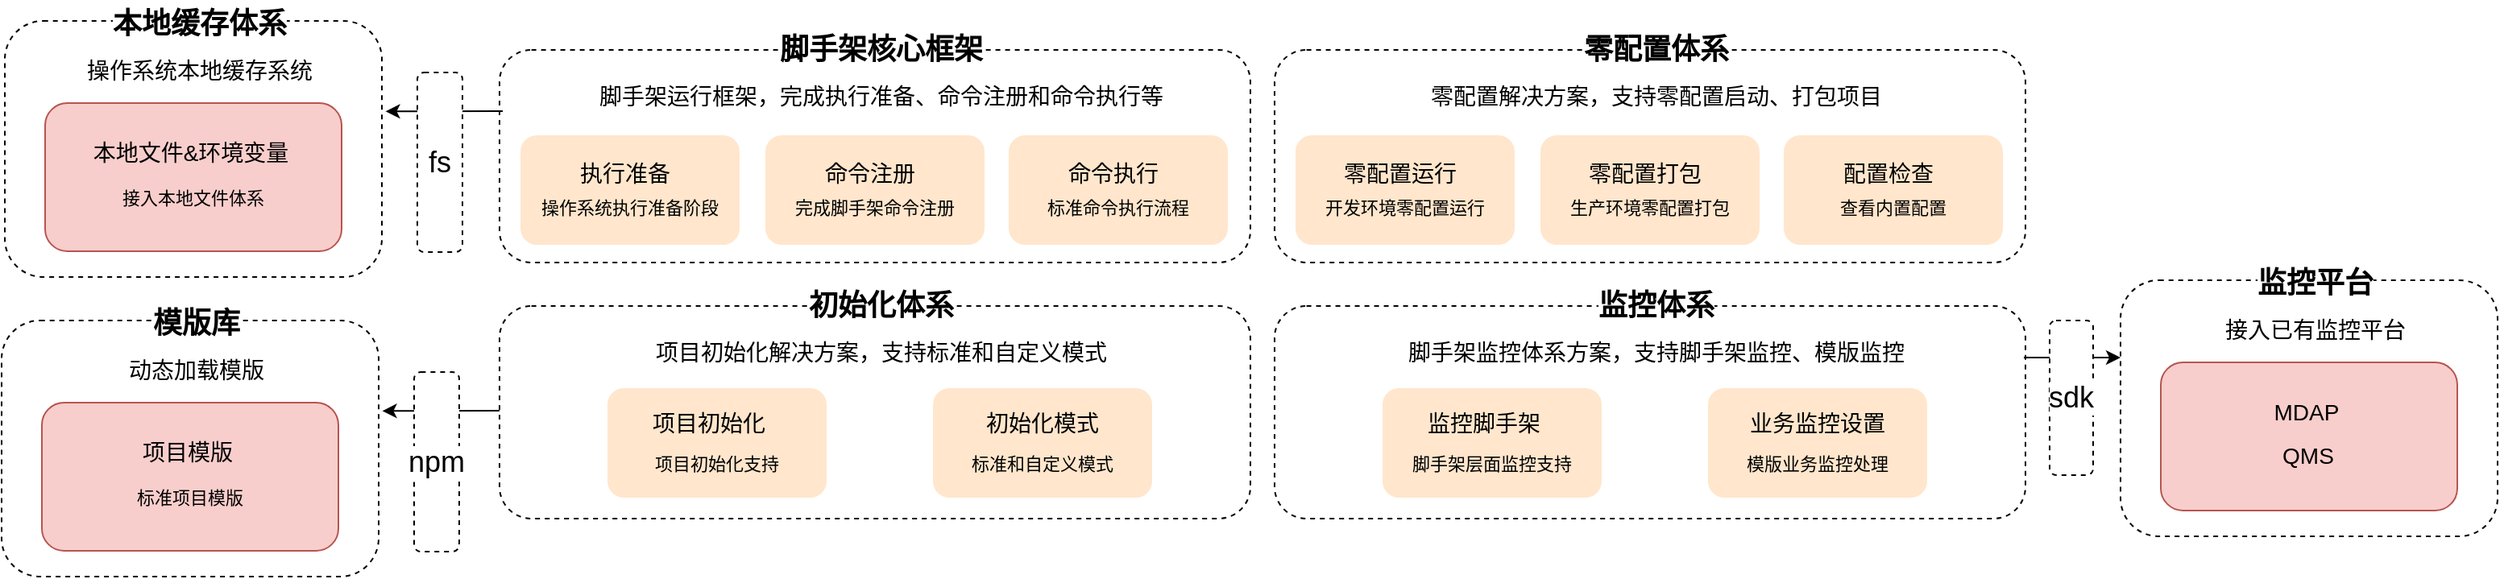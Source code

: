 <mxfile version="20.2.5" type="github">
  <diagram id="F-SE7Sym3-PFCHN_JQfC" name="第 1 页">
    <mxGraphModel dx="1950" dy="1295" grid="0" gridSize="10" guides="1" tooltips="1" connect="1" arrows="1" fold="1" page="1" pageScale="1" pageWidth="3300" pageHeight="4681" math="0" shadow="0">
      <root>
        <mxCell id="0" />
        <mxCell id="1" parent="0" />
        <mxCell id="l9DQmeAumg8c1uJfxNRd-9" value="" style="rounded=1;whiteSpace=wrap;html=1;shadow=0;fontSize=14;fillColor=default;dashed=1;" vertex="1" parent="1">
          <mxGeometry x="851" y="413" width="466" height="132" as="geometry" />
        </mxCell>
        <mxCell id="-6cKAZ_qmYNIZ3fPFNuH-1" value="" style="rounded=1;whiteSpace=wrap;html=1;aspect=fixed;rotation=0;shadow=0;fillColor=#ffe6cc;strokeColor=none;" parent="1" vertex="1">
          <mxGeometry x="864" y="466" width="136" height="68" as="geometry" />
        </mxCell>
        <mxCell id="l9DQmeAumg8c1uJfxNRd-1" value="&lt;font style=&quot;font-size: 14px;&quot;&gt;执行准备&lt;/font&gt;" style="text;html=1;strokeColor=none;fillColor=none;align=center;verticalAlign=middle;whiteSpace=wrap;rounded=0;" vertex="1" parent="1">
          <mxGeometry x="874" y="479" width="110" height="22" as="geometry" />
        </mxCell>
        <mxCell id="l9DQmeAumg8c1uJfxNRd-2" value="&lt;font style=&quot;font-size: 11px;&quot;&gt;操作系统执行准备阶段&lt;/font&gt;" style="text;html=1;strokeColor=none;fillColor=none;align=center;verticalAlign=middle;whiteSpace=wrap;rounded=0;" vertex="1" parent="1">
          <mxGeometry x="864" y="497" width="136" height="27" as="geometry" />
        </mxCell>
        <mxCell id="l9DQmeAumg8c1uJfxNRd-3" value="" style="rounded=1;whiteSpace=wrap;html=1;aspect=fixed;rotation=0;shadow=0;fillColor=#ffe6cc;strokeColor=none;" vertex="1" parent="1">
          <mxGeometry x="1016" y="466" width="136" height="68" as="geometry" />
        </mxCell>
        <mxCell id="l9DQmeAumg8c1uJfxNRd-4" value="&lt;span style=&quot;font-size: 14px;&quot;&gt;命令注册&lt;/span&gt;" style="text;html=1;strokeColor=none;fillColor=none;align=center;verticalAlign=middle;whiteSpace=wrap;rounded=0;" vertex="1" parent="1">
          <mxGeometry x="1026" y="479" width="110" height="22" as="geometry" />
        </mxCell>
        <mxCell id="l9DQmeAumg8c1uJfxNRd-5" value="&lt;font style=&quot;font-size: 11px;&quot;&gt;完成脚手架命令注册&lt;/font&gt;" style="text;html=1;strokeColor=none;fillColor=none;align=center;verticalAlign=middle;whiteSpace=wrap;rounded=0;" vertex="1" parent="1">
          <mxGeometry x="1016" y="497" width="136" height="27" as="geometry" />
        </mxCell>
        <mxCell id="l9DQmeAumg8c1uJfxNRd-6" value="" style="rounded=1;whiteSpace=wrap;html=1;aspect=fixed;rotation=0;shadow=0;fillColor=#ffe6cc;strokeColor=none;" vertex="1" parent="1">
          <mxGeometry x="1167" y="466" width="136" height="68" as="geometry" />
        </mxCell>
        <mxCell id="l9DQmeAumg8c1uJfxNRd-7" value="&lt;font style=&quot;font-size: 14px;&quot;&gt;命令执行&lt;/font&gt;" style="text;html=1;strokeColor=none;fillColor=none;align=center;verticalAlign=middle;whiteSpace=wrap;rounded=0;" vertex="1" parent="1">
          <mxGeometry x="1177" y="479" width="110" height="22" as="geometry" />
        </mxCell>
        <mxCell id="l9DQmeAumg8c1uJfxNRd-8" value="&lt;font style=&quot;font-size: 11px;&quot;&gt;标准命令执行流程&lt;/font&gt;" style="text;html=1;strokeColor=none;fillColor=none;align=center;verticalAlign=middle;whiteSpace=wrap;rounded=0;" vertex="1" parent="1">
          <mxGeometry x="1167" y="497" width="136" height="27" as="geometry" />
        </mxCell>
        <mxCell id="l9DQmeAumg8c1uJfxNRd-10" value="脚手架运行框架，完成执行准备、命令注册和命令执行等" style="text;html=1;strokeColor=none;fillColor=none;align=center;verticalAlign=middle;whiteSpace=wrap;rounded=0;shadow=0;dashed=1;fontSize=14;" vertex="1" parent="1">
          <mxGeometry x="877" y="429" width="422" height="26" as="geometry" />
        </mxCell>
        <mxCell id="l9DQmeAumg8c1uJfxNRd-11" value="&lt;span style=&quot;background-color: rgb(255, 255, 255);&quot;&gt;&lt;b&gt;&lt;font style=&quot;font-size: 18px;&quot;&gt;脚手架核心框架&lt;/font&gt;&lt;/b&gt;&lt;/span&gt;" style="text;html=1;strokeColor=none;fillColor=none;align=center;verticalAlign=middle;whiteSpace=wrap;rounded=0;shadow=0;dashed=1;fontSize=14;" vertex="1" parent="1">
          <mxGeometry x="1009" y="398" width="158" height="29" as="geometry" />
        </mxCell>
        <mxCell id="l9DQmeAumg8c1uJfxNRd-12" value="" style="rounded=1;whiteSpace=wrap;html=1;shadow=0;fontSize=14;fillColor=default;dashed=1;" vertex="1" parent="1">
          <mxGeometry x="851" y="572" width="466" height="132" as="geometry" />
        </mxCell>
        <mxCell id="l9DQmeAumg8c1uJfxNRd-13" value="" style="rounded=1;whiteSpace=wrap;html=1;aspect=fixed;rotation=0;shadow=0;fillColor=#ffe6cc;strokeColor=none;" vertex="1" parent="1">
          <mxGeometry x="918" y="623" width="136" height="68" as="geometry" />
        </mxCell>
        <mxCell id="l9DQmeAumg8c1uJfxNRd-14" value="&lt;font style=&quot;font-size: 14px;&quot;&gt;项目初始化&lt;/font&gt;" style="text;html=1;strokeColor=none;fillColor=none;align=center;verticalAlign=middle;whiteSpace=wrap;rounded=0;" vertex="1" parent="1">
          <mxGeometry x="926" y="634" width="110" height="22" as="geometry" />
        </mxCell>
        <mxCell id="l9DQmeAumg8c1uJfxNRd-15" value="&lt;font style=&quot;font-size: 11px;&quot;&gt;项目初始化支持&lt;/font&gt;" style="text;html=1;strokeColor=none;fillColor=none;align=center;verticalAlign=middle;whiteSpace=wrap;rounded=0;" vertex="1" parent="1">
          <mxGeometry x="918" y="656" width="136" height="27" as="geometry" />
        </mxCell>
        <mxCell id="l9DQmeAumg8c1uJfxNRd-16" value="" style="rounded=1;whiteSpace=wrap;html=1;aspect=fixed;rotation=0;shadow=0;fillColor=#ffe6cc;strokeColor=none;" vertex="1" parent="1">
          <mxGeometry x="1120" y="623" width="136" height="68" as="geometry" />
        </mxCell>
        <mxCell id="l9DQmeAumg8c1uJfxNRd-18" value="&lt;font style=&quot;font-size: 11px;&quot;&gt;标准和自定义模式&lt;/font&gt;" style="text;html=1;strokeColor=none;fillColor=none;align=center;verticalAlign=middle;whiteSpace=wrap;rounded=0;" vertex="1" parent="1">
          <mxGeometry x="1120" y="656" width="136" height="27" as="geometry" />
        </mxCell>
        <mxCell id="l9DQmeAumg8c1uJfxNRd-22" value="项目初始化解决方案，支持标准和自定义模式" style="text;html=1;strokeColor=none;fillColor=none;align=center;verticalAlign=middle;whiteSpace=wrap;rounded=0;shadow=0;dashed=1;fontSize=14;" vertex="1" parent="1">
          <mxGeometry x="877" y="588" width="422" height="26" as="geometry" />
        </mxCell>
        <mxCell id="l9DQmeAumg8c1uJfxNRd-23" value="&lt;span style=&quot;background-color: rgb(255, 255, 255);&quot;&gt;&lt;b&gt;&lt;font style=&quot;font-size: 18px;&quot;&gt;初始化体系&lt;/font&gt;&lt;/b&gt;&lt;/span&gt;" style="text;html=1;strokeColor=none;fillColor=none;align=center;verticalAlign=middle;whiteSpace=wrap;rounded=0;shadow=0;dashed=1;fontSize=14;" vertex="1" parent="1">
          <mxGeometry x="1009" y="557" width="158" height="29" as="geometry" />
        </mxCell>
        <mxCell id="l9DQmeAumg8c1uJfxNRd-24" value="&lt;span style=&quot;font-size: 14px;&quot;&gt;初始化模式&lt;/span&gt;" style="text;html=1;strokeColor=none;fillColor=none;align=center;verticalAlign=middle;whiteSpace=wrap;rounded=0;" vertex="1" parent="1">
          <mxGeometry x="1133" y="634" width="110" height="22" as="geometry" />
        </mxCell>
        <mxCell id="l9DQmeAumg8c1uJfxNRd-36" value="" style="rounded=1;whiteSpace=wrap;html=1;shadow=0;fontSize=14;fillColor=default;dashed=1;" vertex="1" parent="1">
          <mxGeometry x="1332" y="413" width="466" height="132" as="geometry" />
        </mxCell>
        <mxCell id="l9DQmeAumg8c1uJfxNRd-37" value="" style="rounded=1;whiteSpace=wrap;html=1;aspect=fixed;rotation=0;shadow=0;fillColor=#ffe6cc;strokeColor=none;" vertex="1" parent="1">
          <mxGeometry x="1345" y="466" width="136" height="68" as="geometry" />
        </mxCell>
        <mxCell id="l9DQmeAumg8c1uJfxNRd-38" value="&lt;font style=&quot;font-size: 14px;&quot;&gt;零配置运行&lt;/font&gt;" style="text;html=1;strokeColor=none;fillColor=none;align=center;verticalAlign=middle;whiteSpace=wrap;rounded=0;" vertex="1" parent="1">
          <mxGeometry x="1355" y="479" width="110" height="22" as="geometry" />
        </mxCell>
        <mxCell id="l9DQmeAumg8c1uJfxNRd-39" value="&lt;span style=&quot;font-size: 11px;&quot;&gt;开发环境零配置运行&lt;/span&gt;" style="text;html=1;strokeColor=none;fillColor=none;align=center;verticalAlign=middle;whiteSpace=wrap;rounded=0;" vertex="1" parent="1">
          <mxGeometry x="1345" y="497" width="136" height="27" as="geometry" />
        </mxCell>
        <mxCell id="l9DQmeAumg8c1uJfxNRd-40" value="" style="rounded=1;whiteSpace=wrap;html=1;aspect=fixed;rotation=0;shadow=0;fillColor=#ffe6cc;strokeColor=none;" vertex="1" parent="1">
          <mxGeometry x="1497" y="466" width="136" height="68" as="geometry" />
        </mxCell>
        <mxCell id="l9DQmeAumg8c1uJfxNRd-41" value="&lt;span style=&quot;font-size: 14px;&quot;&gt;零配置打包&lt;/span&gt;" style="text;html=1;strokeColor=none;fillColor=none;align=center;verticalAlign=middle;whiteSpace=wrap;rounded=0;" vertex="1" parent="1">
          <mxGeometry x="1507" y="479" width="110" height="22" as="geometry" />
        </mxCell>
        <mxCell id="l9DQmeAumg8c1uJfxNRd-42" value="&lt;font style=&quot;font-size: 11px;&quot;&gt;生产环境零配置打包&lt;/font&gt;" style="text;html=1;strokeColor=none;fillColor=none;align=center;verticalAlign=middle;whiteSpace=wrap;rounded=0;" vertex="1" parent="1">
          <mxGeometry x="1497" y="497" width="136" height="27" as="geometry" />
        </mxCell>
        <mxCell id="l9DQmeAumg8c1uJfxNRd-43" value="" style="rounded=1;whiteSpace=wrap;html=1;aspect=fixed;rotation=0;shadow=0;fillColor=#ffe6cc;strokeColor=none;" vertex="1" parent="1">
          <mxGeometry x="1648" y="466" width="136" height="68" as="geometry" />
        </mxCell>
        <mxCell id="l9DQmeAumg8c1uJfxNRd-44" value="&lt;span style=&quot;font-size: 14px;&quot;&gt;配置检查&lt;/span&gt;" style="text;html=1;strokeColor=none;fillColor=none;align=center;verticalAlign=middle;whiteSpace=wrap;rounded=0;" vertex="1" parent="1">
          <mxGeometry x="1658" y="479" width="110" height="22" as="geometry" />
        </mxCell>
        <mxCell id="l9DQmeAumg8c1uJfxNRd-45" value="&lt;font style=&quot;font-size: 11px;&quot;&gt;查看内置配置&lt;/font&gt;" style="text;html=1;strokeColor=none;fillColor=none;align=center;verticalAlign=middle;whiteSpace=wrap;rounded=0;" vertex="1" parent="1">
          <mxGeometry x="1648" y="497" width="136" height="27" as="geometry" />
        </mxCell>
        <mxCell id="l9DQmeAumg8c1uJfxNRd-46" value="零配置解决方案，支持零配置启动、打包项目" style="text;html=1;strokeColor=none;fillColor=none;align=center;verticalAlign=middle;whiteSpace=wrap;rounded=0;shadow=0;dashed=1;fontSize=14;" vertex="1" parent="1">
          <mxGeometry x="1358" y="429" width="422" height="26" as="geometry" />
        </mxCell>
        <mxCell id="l9DQmeAumg8c1uJfxNRd-47" value="&lt;span style=&quot;font-size: 18px; background-color: rgb(255, 255, 255);&quot;&gt;&lt;b&gt;零配置体系&lt;/b&gt;&lt;/span&gt;" style="text;html=1;strokeColor=none;fillColor=none;align=center;verticalAlign=middle;whiteSpace=wrap;rounded=0;shadow=0;dashed=1;fontSize=14;" vertex="1" parent="1">
          <mxGeometry x="1490" y="398" width="158" height="29" as="geometry" />
        </mxCell>
        <mxCell id="l9DQmeAumg8c1uJfxNRd-60" value="" style="rounded=1;whiteSpace=wrap;html=1;shadow=0;fontSize=14;fillColor=default;dashed=1;" vertex="1" parent="1">
          <mxGeometry x="1332" y="572" width="466" height="132" as="geometry" />
        </mxCell>
        <mxCell id="l9DQmeAumg8c1uJfxNRd-61" value="" style="rounded=1;whiteSpace=wrap;html=1;aspect=fixed;rotation=0;shadow=0;fillColor=#ffe6cc;strokeColor=none;" vertex="1" parent="1">
          <mxGeometry x="1399" y="623" width="136" height="68" as="geometry" />
        </mxCell>
        <mxCell id="l9DQmeAumg8c1uJfxNRd-62" value="&lt;span style=&quot;font-size: 14px;&quot;&gt;监控脚手架&lt;/span&gt;" style="text;html=1;strokeColor=none;fillColor=none;align=center;verticalAlign=middle;whiteSpace=wrap;rounded=0;" vertex="1" parent="1">
          <mxGeometry x="1407" y="634" width="110" height="22" as="geometry" />
        </mxCell>
        <mxCell id="l9DQmeAumg8c1uJfxNRd-63" value="&lt;font style=&quot;font-size: 11px;&quot;&gt;脚手架层面监控支持&lt;/font&gt;" style="text;html=1;strokeColor=none;fillColor=none;align=center;verticalAlign=middle;whiteSpace=wrap;rounded=0;" vertex="1" parent="1">
          <mxGeometry x="1399" y="656" width="136" height="27" as="geometry" />
        </mxCell>
        <mxCell id="l9DQmeAumg8c1uJfxNRd-64" value="" style="rounded=1;whiteSpace=wrap;html=1;aspect=fixed;rotation=0;shadow=0;fillColor=#ffe6cc;strokeColor=none;" vertex="1" parent="1">
          <mxGeometry x="1601" y="623" width="136" height="68" as="geometry" />
        </mxCell>
        <mxCell id="l9DQmeAumg8c1uJfxNRd-65" value="&lt;font style=&quot;font-size: 11px;&quot;&gt;模版业务监控处理&lt;/font&gt;" style="text;html=1;strokeColor=none;fillColor=none;align=center;verticalAlign=middle;whiteSpace=wrap;rounded=0;" vertex="1" parent="1">
          <mxGeometry x="1601" y="656" width="136" height="27" as="geometry" />
        </mxCell>
        <mxCell id="l9DQmeAumg8c1uJfxNRd-66" value="脚手架监控体系方案，支持脚手架监控、模版监控" style="text;html=1;strokeColor=none;fillColor=none;align=center;verticalAlign=middle;whiteSpace=wrap;rounded=0;shadow=0;dashed=1;fontSize=14;" vertex="1" parent="1">
          <mxGeometry x="1358" y="588" width="422" height="26" as="geometry" />
        </mxCell>
        <mxCell id="l9DQmeAumg8c1uJfxNRd-67" value="&lt;span style=&quot;background-color: rgb(255, 255, 255);&quot;&gt;&lt;b&gt;&lt;font style=&quot;font-size: 18px;&quot;&gt;监控体系&lt;/font&gt;&lt;/b&gt;&lt;/span&gt;" style="text;html=1;strokeColor=none;fillColor=none;align=center;verticalAlign=middle;whiteSpace=wrap;rounded=0;shadow=0;dashed=1;fontSize=14;" vertex="1" parent="1">
          <mxGeometry x="1490" y="557" width="158" height="29" as="geometry" />
        </mxCell>
        <mxCell id="l9DQmeAumg8c1uJfxNRd-68" value="&lt;span style=&quot;font-size: 14px;&quot;&gt;业务监控设置&lt;/span&gt;" style="text;html=1;strokeColor=none;fillColor=none;align=center;verticalAlign=middle;whiteSpace=wrap;rounded=0;" vertex="1" parent="1">
          <mxGeometry x="1614" y="634" width="110" height="22" as="geometry" />
        </mxCell>
        <mxCell id="l9DQmeAumg8c1uJfxNRd-70" value="" style="rounded=1;whiteSpace=wrap;html=1;shadow=0;fontSize=14;fillColor=default;dashed=1;" vertex="1" parent="1">
          <mxGeometry x="544" y="395" width="234" height="159" as="geometry" />
        </mxCell>
        <mxCell id="l9DQmeAumg8c1uJfxNRd-71" value="" style="rounded=1;whiteSpace=wrap;html=1;aspect=fixed;rotation=0;shadow=0;fillColor=#f8cecc;strokeColor=#b85450;" vertex="1" parent="1">
          <mxGeometry x="569" y="446" width="184" height="92" as="geometry" />
        </mxCell>
        <mxCell id="l9DQmeAumg8c1uJfxNRd-72" value="&lt;font style=&quot;font-size: 14px;&quot;&gt;本地文件&amp;amp;环境变量&lt;/font&gt;" style="text;html=1;strokeColor=none;fillColor=none;align=center;verticalAlign=middle;whiteSpace=wrap;rounded=0;" vertex="1" parent="1">
          <mxGeometry x="581.5" y="466" width="155" height="22" as="geometry" />
        </mxCell>
        <mxCell id="l9DQmeAumg8c1uJfxNRd-73" value="&lt;span style=&quot;font-size: 11px;&quot;&gt;接入本地文件体系&lt;/span&gt;" style="text;html=1;strokeColor=none;fillColor=none;align=center;verticalAlign=middle;whiteSpace=wrap;rounded=0;" vertex="1" parent="1">
          <mxGeometry x="593" y="491" width="136" height="27" as="geometry" />
        </mxCell>
        <mxCell id="l9DQmeAumg8c1uJfxNRd-76" value="操作系统本地缓存系统" style="text;html=1;strokeColor=none;fillColor=none;align=center;verticalAlign=middle;whiteSpace=wrap;rounded=0;shadow=0;dashed=1;fontSize=14;" vertex="1" parent="1">
          <mxGeometry x="583" y="413" width="164" height="26" as="geometry" />
        </mxCell>
        <mxCell id="l9DQmeAumg8c1uJfxNRd-77" value="&lt;span style=&quot;background-color: rgb(255, 255, 255);&quot;&gt;&lt;b&gt;&lt;font style=&quot;font-size: 18px;&quot;&gt;本地缓存体系&lt;/font&gt;&lt;/b&gt;&lt;/span&gt;" style="text;html=1;strokeColor=none;fillColor=none;align=center;verticalAlign=middle;whiteSpace=wrap;rounded=0;shadow=0;dashed=1;fontSize=14;" vertex="1" parent="1">
          <mxGeometry x="586" y="382" width="158" height="29" as="geometry" />
        </mxCell>
        <mxCell id="l9DQmeAumg8c1uJfxNRd-81" value="" style="endArrow=classic;html=1;rounded=0;fontSize=18;" edge="1" parent="1">
          <mxGeometry width="50" height="50" relative="1" as="geometry">
            <mxPoint x="853" y="451" as="sourcePoint" />
            <mxPoint x="780.25" y="451.18" as="targetPoint" />
          </mxGeometry>
        </mxCell>
        <mxCell id="l9DQmeAumg8c1uJfxNRd-80" value="fs" style="rounded=1;whiteSpace=wrap;html=1;shadow=0;dashed=1;labelBackgroundColor=#FFFFFF;fontSize=18;fillColor=default;" vertex="1" parent="1">
          <mxGeometry x="800" y="427" width="28" height="111.5" as="geometry" />
        </mxCell>
        <mxCell id="l9DQmeAumg8c1uJfxNRd-82" value="" style="rounded=1;whiteSpace=wrap;html=1;shadow=0;fontSize=14;fillColor=default;dashed=1;" vertex="1" parent="1">
          <mxGeometry x="542" y="581" width="234" height="159" as="geometry" />
        </mxCell>
        <mxCell id="l9DQmeAumg8c1uJfxNRd-83" value="" style="rounded=1;whiteSpace=wrap;html=1;aspect=fixed;rotation=0;shadow=0;fillColor=#f8cecc;strokeColor=#b85450;" vertex="1" parent="1">
          <mxGeometry x="567" y="632" width="184" height="92" as="geometry" />
        </mxCell>
        <mxCell id="l9DQmeAumg8c1uJfxNRd-84" value="&lt;font style=&quot;font-size: 14px;&quot;&gt;项目模版&lt;/font&gt;" style="text;html=1;strokeColor=none;fillColor=none;align=center;verticalAlign=middle;whiteSpace=wrap;rounded=0;" vertex="1" parent="1">
          <mxGeometry x="579.5" y="652" width="155" height="22" as="geometry" />
        </mxCell>
        <mxCell id="l9DQmeAumg8c1uJfxNRd-85" value="&lt;span style=&quot;font-size: 11px;&quot;&gt;标准项目模版&lt;/span&gt;" style="text;html=1;strokeColor=none;fillColor=none;align=center;verticalAlign=middle;whiteSpace=wrap;rounded=0;" vertex="1" parent="1">
          <mxGeometry x="591" y="677" width="136" height="27" as="geometry" />
        </mxCell>
        <mxCell id="l9DQmeAumg8c1uJfxNRd-86" value="动态加载模版" style="text;html=1;strokeColor=none;fillColor=none;align=center;verticalAlign=middle;whiteSpace=wrap;rounded=0;shadow=0;dashed=1;fontSize=14;" vertex="1" parent="1">
          <mxGeometry x="581" y="599" width="164" height="26" as="geometry" />
        </mxCell>
        <mxCell id="l9DQmeAumg8c1uJfxNRd-87" value="&lt;span style=&quot;font-size: 18px; background-color: rgb(255, 255, 255);&quot;&gt;&lt;b&gt;模版库&lt;/b&gt;&lt;/span&gt;" style="text;html=1;strokeColor=none;fillColor=none;align=center;verticalAlign=middle;whiteSpace=wrap;rounded=0;shadow=0;dashed=1;fontSize=14;" vertex="1" parent="1">
          <mxGeometry x="584" y="568" width="158" height="29" as="geometry" />
        </mxCell>
        <mxCell id="l9DQmeAumg8c1uJfxNRd-88" value="" style="endArrow=classic;html=1;rounded=0;fontSize=18;" edge="1" parent="1">
          <mxGeometry width="50" height="50" relative="1" as="geometry">
            <mxPoint x="851" y="637" as="sourcePoint" />
            <mxPoint x="778.25" y="637.18" as="targetPoint" />
          </mxGeometry>
        </mxCell>
        <mxCell id="l9DQmeAumg8c1uJfxNRd-89" value="npm" style="rounded=1;whiteSpace=wrap;html=1;shadow=0;dashed=1;labelBackgroundColor=#FFFFFF;fontSize=18;fillColor=default;" vertex="1" parent="1">
          <mxGeometry x="798" y="613" width="28" height="111.5" as="geometry" />
        </mxCell>
        <mxCell id="l9DQmeAumg8c1uJfxNRd-91" value="" style="rounded=1;whiteSpace=wrap;html=1;shadow=0;fontSize=14;fillColor=default;dashed=1;" vertex="1" parent="1">
          <mxGeometry x="1857" y="556" width="234" height="159" as="geometry" />
        </mxCell>
        <mxCell id="l9DQmeAumg8c1uJfxNRd-92" value="" style="rounded=1;whiteSpace=wrap;html=1;aspect=fixed;rotation=0;shadow=0;fillColor=#f8cecc;strokeColor=#b85450;" vertex="1" parent="1">
          <mxGeometry x="1882" y="607" width="184" height="92" as="geometry" />
        </mxCell>
        <mxCell id="l9DQmeAumg8c1uJfxNRd-93" value="&lt;font style=&quot;font-size: 14px;&quot;&gt;MDAP&lt;/font&gt;" style="text;html=1;strokeColor=none;fillColor=none;align=center;verticalAlign=middle;whiteSpace=wrap;rounded=0;" vertex="1" parent="1">
          <mxGeometry x="1894.5" y="627" width="155" height="22" as="geometry" />
        </mxCell>
        <mxCell id="l9DQmeAumg8c1uJfxNRd-95" value="接入已有监控平台" style="text;html=1;strokeColor=none;fillColor=none;align=center;verticalAlign=middle;whiteSpace=wrap;rounded=0;shadow=0;dashed=1;fontSize=14;" vertex="1" parent="1">
          <mxGeometry x="1896" y="574" width="164" height="26" as="geometry" />
        </mxCell>
        <mxCell id="l9DQmeAumg8c1uJfxNRd-96" value="&lt;span style=&quot;font-size: 18px; background-color: rgb(255, 255, 255);&quot;&gt;&lt;b&gt;监控平台&lt;/b&gt;&lt;/span&gt;" style="text;html=1;strokeColor=none;fillColor=none;align=center;verticalAlign=middle;whiteSpace=wrap;rounded=0;shadow=0;dashed=1;fontSize=14;" vertex="1" parent="1">
          <mxGeometry x="1899" y="543" width="158" height="29" as="geometry" />
        </mxCell>
        <mxCell id="l9DQmeAumg8c1uJfxNRd-98" value="&lt;font style=&quot;font-size: 14px;&quot;&gt;QMS&lt;/font&gt;" style="text;html=1;strokeColor=none;fillColor=none;align=center;verticalAlign=middle;whiteSpace=wrap;rounded=0;" vertex="1" parent="1">
          <mxGeometry x="1896" y="654" width="155" height="22" as="geometry" />
        </mxCell>
        <mxCell id="l9DQmeAumg8c1uJfxNRd-99" value="" style="endArrow=classic;html=1;rounded=0;fontSize=18;" edge="1" parent="1">
          <mxGeometry width="50" height="50" relative="1" as="geometry">
            <mxPoint x="1797" y="604" as="sourcePoint" />
            <mxPoint x="1857" y="604" as="targetPoint" />
          </mxGeometry>
        </mxCell>
        <mxCell id="l9DQmeAumg8c1uJfxNRd-100" value="sdk" style="rounded=1;whiteSpace=wrap;html=1;shadow=0;dashed=1;labelBackgroundColor=#FFFFFF;fontSize=18;fillColor=default;" vertex="1" parent="1">
          <mxGeometry x="1813" y="581" width="27" height="96" as="geometry" />
        </mxCell>
      </root>
    </mxGraphModel>
  </diagram>
</mxfile>
